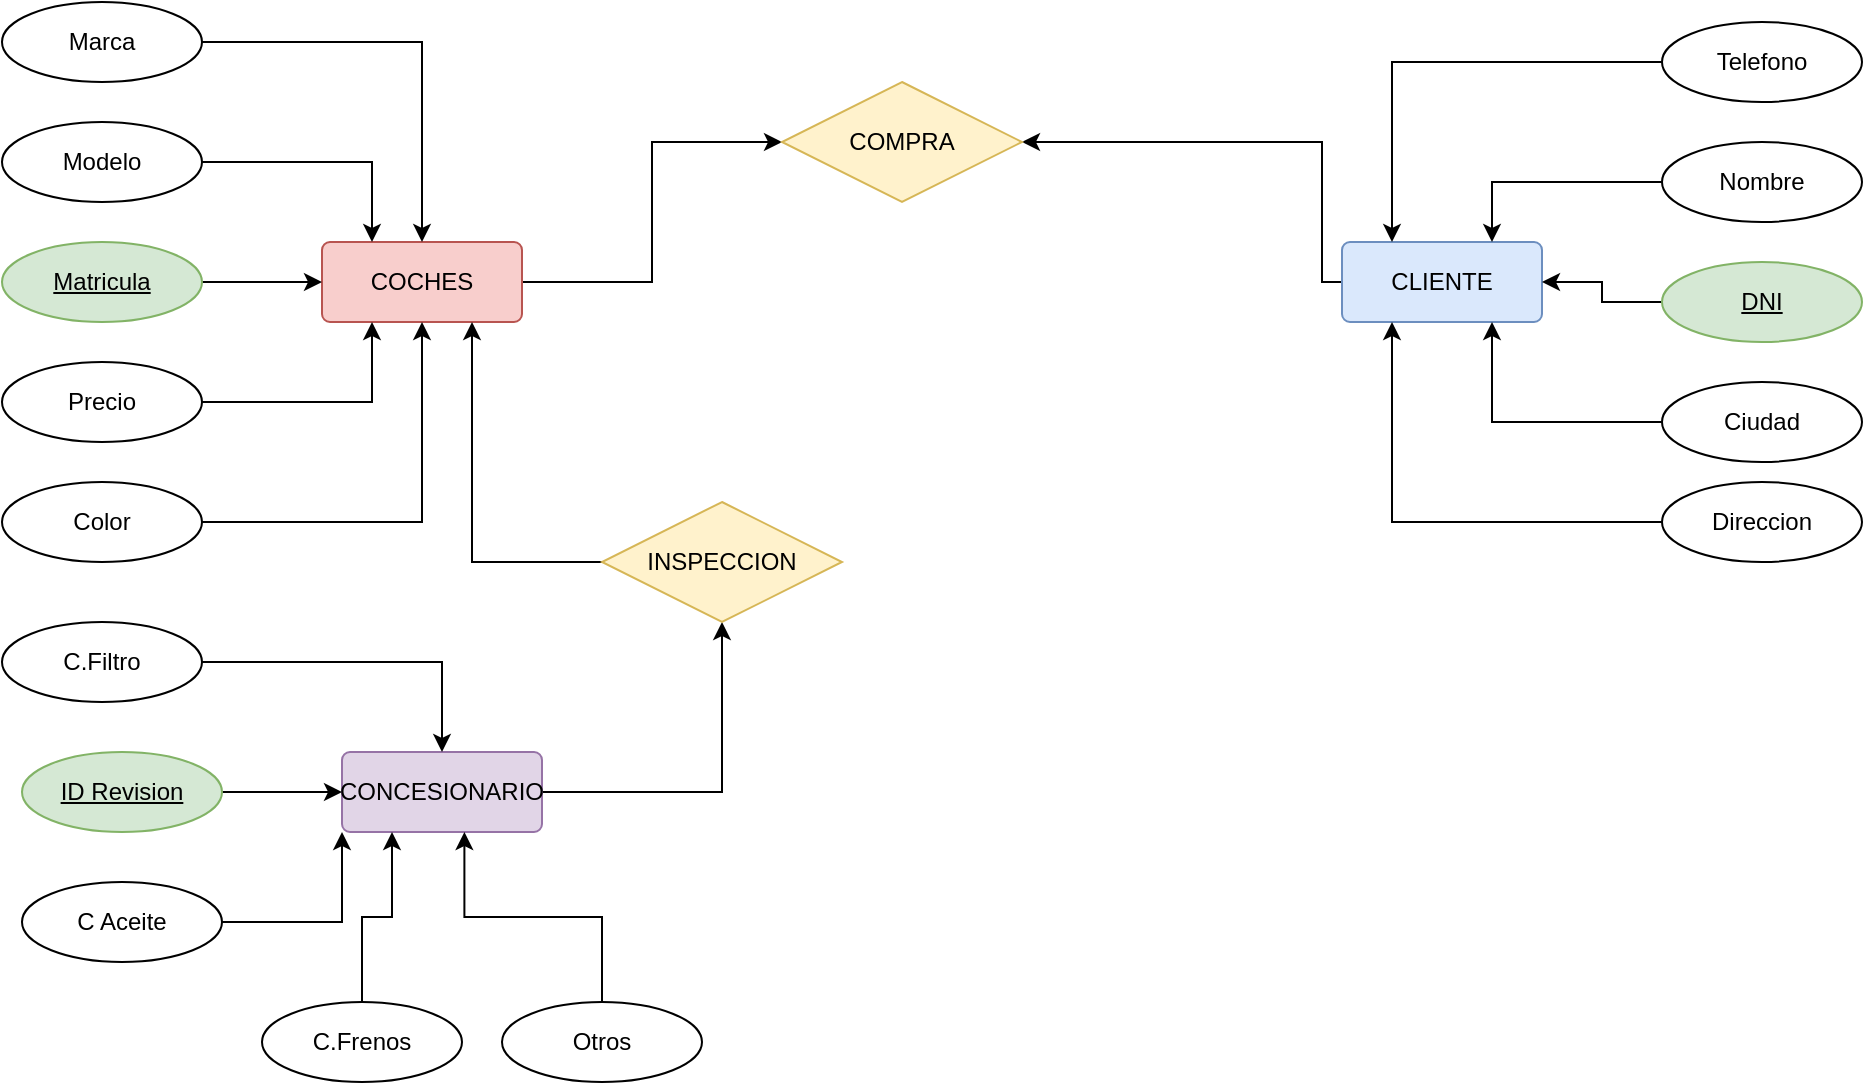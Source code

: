 <mxfile version="21.3.2" type="device">
  <diagram id="R2lEEEUBdFMjLlhIrx00" name="Page-1">
    <mxGraphModel dx="1050" dy="549" grid="1" gridSize="10" guides="1" tooltips="1" connect="1" arrows="1" fold="1" page="1" pageScale="1" pageWidth="1400" pageHeight="850" math="0" shadow="0" extFonts="Permanent Marker^https://fonts.googleapis.com/css?family=Permanent+Marker">
      <root>
        <mxCell id="0" />
        <mxCell id="1" parent="0" />
        <mxCell id="GPrQJZsJpccwq1egciWn-33" style="edgeStyle=orthogonalEdgeStyle;rounded=0;orthogonalLoop=1;jettySize=auto;html=1;entryX=0;entryY=0.5;entryDx=0;entryDy=0;" edge="1" parent="1" source="GPrQJZsJpccwq1egciWn-1" target="GPrQJZsJpccwq1egciWn-27">
          <mxGeometry relative="1" as="geometry" />
        </mxCell>
        <mxCell id="GPrQJZsJpccwq1egciWn-1" value="COCHES" style="rounded=1;arcSize=10;whiteSpace=wrap;html=1;align=center;fillColor=#f8cecc;strokeColor=#b85450;" vertex="1" parent="1">
          <mxGeometry x="170" y="130" width="100" height="40" as="geometry" />
        </mxCell>
        <mxCell id="GPrQJZsJpccwq1egciWn-10" style="edgeStyle=orthogonalEdgeStyle;rounded=0;orthogonalLoop=1;jettySize=auto;html=1;entryX=0.25;entryY=0;entryDx=0;entryDy=0;" edge="1" parent="1" source="GPrQJZsJpccwq1egciWn-3" target="GPrQJZsJpccwq1egciWn-1">
          <mxGeometry relative="1" as="geometry" />
        </mxCell>
        <mxCell id="GPrQJZsJpccwq1egciWn-3" value="Modelo" style="ellipse;whiteSpace=wrap;html=1;align=center;" vertex="1" parent="1">
          <mxGeometry x="10" y="70" width="100" height="40" as="geometry" />
        </mxCell>
        <mxCell id="GPrQJZsJpccwq1egciWn-11" style="edgeStyle=orthogonalEdgeStyle;rounded=0;orthogonalLoop=1;jettySize=auto;html=1;entryX=0;entryY=0.5;entryDx=0;entryDy=0;" edge="1" parent="1" source="GPrQJZsJpccwq1egciWn-5" target="GPrQJZsJpccwq1egciWn-1">
          <mxGeometry relative="1" as="geometry" />
        </mxCell>
        <mxCell id="GPrQJZsJpccwq1egciWn-5" value="Matricula" style="ellipse;whiteSpace=wrap;html=1;align=center;fontStyle=4;fillColor=#d5e8d4;strokeColor=#82b366;" vertex="1" parent="1">
          <mxGeometry x="10" y="130" width="100" height="40" as="geometry" />
        </mxCell>
        <mxCell id="GPrQJZsJpccwq1egciWn-9" style="edgeStyle=orthogonalEdgeStyle;rounded=0;orthogonalLoop=1;jettySize=auto;html=1;entryX=0.5;entryY=0;entryDx=0;entryDy=0;" edge="1" parent="1" source="GPrQJZsJpccwq1egciWn-6" target="GPrQJZsJpccwq1egciWn-1">
          <mxGeometry relative="1" as="geometry" />
        </mxCell>
        <mxCell id="GPrQJZsJpccwq1egciWn-6" value="Marca" style="ellipse;whiteSpace=wrap;html=1;align=center;" vertex="1" parent="1">
          <mxGeometry x="10" y="10" width="100" height="40" as="geometry" />
        </mxCell>
        <mxCell id="GPrQJZsJpccwq1egciWn-13" style="edgeStyle=orthogonalEdgeStyle;rounded=0;orthogonalLoop=1;jettySize=auto;html=1;entryX=0.5;entryY=1;entryDx=0;entryDy=0;" edge="1" parent="1" source="GPrQJZsJpccwq1egciWn-7" target="GPrQJZsJpccwq1egciWn-1">
          <mxGeometry relative="1" as="geometry" />
        </mxCell>
        <mxCell id="GPrQJZsJpccwq1egciWn-7" value="Color" style="ellipse;whiteSpace=wrap;html=1;align=center;" vertex="1" parent="1">
          <mxGeometry x="10" y="250" width="100" height="40" as="geometry" />
        </mxCell>
        <mxCell id="GPrQJZsJpccwq1egciWn-12" style="edgeStyle=orthogonalEdgeStyle;rounded=0;orthogonalLoop=1;jettySize=auto;html=1;entryX=0.25;entryY=1;entryDx=0;entryDy=0;" edge="1" parent="1" source="GPrQJZsJpccwq1egciWn-8" target="GPrQJZsJpccwq1egciWn-1">
          <mxGeometry relative="1" as="geometry" />
        </mxCell>
        <mxCell id="GPrQJZsJpccwq1egciWn-8" value="Precio" style="ellipse;whiteSpace=wrap;html=1;align=center;" vertex="1" parent="1">
          <mxGeometry x="10" y="190" width="100" height="40" as="geometry" />
        </mxCell>
        <mxCell id="GPrQJZsJpccwq1egciWn-32" style="edgeStyle=orthogonalEdgeStyle;rounded=0;orthogonalLoop=1;jettySize=auto;html=1;" edge="1" parent="1" source="GPrQJZsJpccwq1egciWn-14" target="GPrQJZsJpccwq1egciWn-27">
          <mxGeometry relative="1" as="geometry">
            <Array as="points">
              <mxPoint x="670" y="150" />
              <mxPoint x="670" y="80" />
            </Array>
          </mxGeometry>
        </mxCell>
        <mxCell id="GPrQJZsJpccwq1egciWn-14" value="CLIENTE" style="rounded=1;arcSize=10;whiteSpace=wrap;html=1;align=center;fillColor=#dae8fc;strokeColor=#6c8ebf;" vertex="1" parent="1">
          <mxGeometry x="680" y="130" width="100" height="40" as="geometry" />
        </mxCell>
        <mxCell id="GPrQJZsJpccwq1egciWn-22" style="edgeStyle=orthogonalEdgeStyle;rounded=0;orthogonalLoop=1;jettySize=auto;html=1;entryX=0.25;entryY=0;entryDx=0;entryDy=0;" edge="1" parent="1" source="GPrQJZsJpccwq1egciWn-15" target="GPrQJZsJpccwq1egciWn-14">
          <mxGeometry relative="1" as="geometry" />
        </mxCell>
        <mxCell id="GPrQJZsJpccwq1egciWn-15" value="Telefono" style="ellipse;whiteSpace=wrap;html=1;align=center;" vertex="1" parent="1">
          <mxGeometry x="840" y="20" width="100" height="40" as="geometry" />
        </mxCell>
        <mxCell id="GPrQJZsJpccwq1egciWn-21" style="edgeStyle=orthogonalEdgeStyle;rounded=0;orthogonalLoop=1;jettySize=auto;html=1;entryX=0.75;entryY=0;entryDx=0;entryDy=0;" edge="1" parent="1" source="GPrQJZsJpccwq1egciWn-16" target="GPrQJZsJpccwq1egciWn-14">
          <mxGeometry relative="1" as="geometry" />
        </mxCell>
        <mxCell id="GPrQJZsJpccwq1egciWn-16" value="Nombre" style="ellipse;whiteSpace=wrap;html=1;align=center;" vertex="1" parent="1">
          <mxGeometry x="840" y="80" width="100" height="40" as="geometry" />
        </mxCell>
        <mxCell id="GPrQJZsJpccwq1egciWn-20" style="edgeStyle=orthogonalEdgeStyle;rounded=0;orthogonalLoop=1;jettySize=auto;html=1;entryX=1;entryY=0.5;entryDx=0;entryDy=0;" edge="1" parent="1" source="GPrQJZsJpccwq1egciWn-17" target="GPrQJZsJpccwq1egciWn-14">
          <mxGeometry relative="1" as="geometry" />
        </mxCell>
        <mxCell id="GPrQJZsJpccwq1egciWn-17" value="DNI" style="ellipse;whiteSpace=wrap;html=1;align=center;fontStyle=4;fillColor=#d5e8d4;strokeColor=#82b366;" vertex="1" parent="1">
          <mxGeometry x="840" y="140" width="100" height="40" as="geometry" />
        </mxCell>
        <mxCell id="GPrQJZsJpccwq1egciWn-23" style="edgeStyle=orthogonalEdgeStyle;rounded=0;orthogonalLoop=1;jettySize=auto;html=1;entryX=0.75;entryY=1;entryDx=0;entryDy=0;" edge="1" parent="1" source="GPrQJZsJpccwq1egciWn-18" target="GPrQJZsJpccwq1egciWn-14">
          <mxGeometry relative="1" as="geometry" />
        </mxCell>
        <mxCell id="GPrQJZsJpccwq1egciWn-18" value="Ciudad" style="ellipse;whiteSpace=wrap;html=1;align=center;" vertex="1" parent="1">
          <mxGeometry x="840" y="200" width="100" height="40" as="geometry" />
        </mxCell>
        <mxCell id="GPrQJZsJpccwq1egciWn-24" style="edgeStyle=orthogonalEdgeStyle;rounded=0;orthogonalLoop=1;jettySize=auto;html=1;entryX=0.25;entryY=1;entryDx=0;entryDy=0;" edge="1" parent="1" source="GPrQJZsJpccwq1egciWn-19" target="GPrQJZsJpccwq1egciWn-14">
          <mxGeometry relative="1" as="geometry" />
        </mxCell>
        <mxCell id="GPrQJZsJpccwq1egciWn-19" value="Direccion" style="ellipse;whiteSpace=wrap;html=1;align=center;" vertex="1" parent="1">
          <mxGeometry x="840" y="250" width="100" height="40" as="geometry" />
        </mxCell>
        <mxCell id="GPrQJZsJpccwq1egciWn-45" style="edgeStyle=orthogonalEdgeStyle;rounded=0;orthogonalLoop=1;jettySize=auto;html=1;entryX=0.5;entryY=1;entryDx=0;entryDy=0;" edge="1" parent="1" source="GPrQJZsJpccwq1egciWn-25" target="GPrQJZsJpccwq1egciWn-44">
          <mxGeometry relative="1" as="geometry" />
        </mxCell>
        <mxCell id="GPrQJZsJpccwq1egciWn-25" value="CONCESIONARIO" style="rounded=1;arcSize=10;whiteSpace=wrap;html=1;align=center;fillColor=#e1d5e7;strokeColor=#9673a6;" vertex="1" parent="1">
          <mxGeometry x="180" y="385" width="100" height="40" as="geometry" />
        </mxCell>
        <mxCell id="GPrQJZsJpccwq1egciWn-39" style="edgeStyle=orthogonalEdgeStyle;rounded=0;orthogonalLoop=1;jettySize=auto;html=1;" edge="1" parent="1" source="GPrQJZsJpccwq1egciWn-26" target="GPrQJZsJpccwq1egciWn-25">
          <mxGeometry relative="1" as="geometry" />
        </mxCell>
        <mxCell id="GPrQJZsJpccwq1egciWn-26" value="C.Filtro" style="ellipse;whiteSpace=wrap;html=1;align=center;" vertex="1" parent="1">
          <mxGeometry x="10" y="320" width="100" height="40" as="geometry" />
        </mxCell>
        <mxCell id="GPrQJZsJpccwq1egciWn-27" value="COMPRA" style="shape=rhombus;perimeter=rhombusPerimeter;whiteSpace=wrap;html=1;align=center;fillColor=#fff2cc;strokeColor=#d6b656;" vertex="1" parent="1">
          <mxGeometry x="400" y="50" width="120" height="60" as="geometry" />
        </mxCell>
        <mxCell id="GPrQJZsJpccwq1egciWn-41" style="edgeStyle=orthogonalEdgeStyle;rounded=0;orthogonalLoop=1;jettySize=auto;html=1;entryX=0;entryY=1;entryDx=0;entryDy=0;" edge="1" parent="1" source="GPrQJZsJpccwq1egciWn-35" target="GPrQJZsJpccwq1egciWn-25">
          <mxGeometry relative="1" as="geometry" />
        </mxCell>
        <mxCell id="GPrQJZsJpccwq1egciWn-35" value="C Aceite" style="ellipse;whiteSpace=wrap;html=1;align=center;" vertex="1" parent="1">
          <mxGeometry x="20" y="450" width="100" height="40" as="geometry" />
        </mxCell>
        <mxCell id="GPrQJZsJpccwq1egciWn-40" style="edgeStyle=orthogonalEdgeStyle;rounded=0;orthogonalLoop=1;jettySize=auto;html=1;entryX=0;entryY=0.5;entryDx=0;entryDy=0;" edge="1" parent="1" source="GPrQJZsJpccwq1egciWn-36" target="GPrQJZsJpccwq1egciWn-25">
          <mxGeometry relative="1" as="geometry" />
        </mxCell>
        <mxCell id="GPrQJZsJpccwq1egciWn-36" value="ID Revision" style="ellipse;whiteSpace=wrap;html=1;align=center;fontStyle=4;fillColor=#d5e8d4;strokeColor=#82b366;" vertex="1" parent="1">
          <mxGeometry x="20" y="385" width="100" height="40" as="geometry" />
        </mxCell>
        <mxCell id="GPrQJZsJpccwq1egciWn-42" style="edgeStyle=orthogonalEdgeStyle;rounded=0;orthogonalLoop=1;jettySize=auto;html=1;entryX=0.25;entryY=1;entryDx=0;entryDy=0;" edge="1" parent="1" source="GPrQJZsJpccwq1egciWn-37" target="GPrQJZsJpccwq1egciWn-25">
          <mxGeometry relative="1" as="geometry" />
        </mxCell>
        <mxCell id="GPrQJZsJpccwq1egciWn-37" value="C.Frenos" style="ellipse;whiteSpace=wrap;html=1;align=center;" vertex="1" parent="1">
          <mxGeometry x="140" y="510" width="100" height="40" as="geometry" />
        </mxCell>
        <mxCell id="GPrQJZsJpccwq1egciWn-43" style="edgeStyle=orthogonalEdgeStyle;rounded=0;orthogonalLoop=1;jettySize=auto;html=1;entryX=0.612;entryY=1;entryDx=0;entryDy=0;entryPerimeter=0;" edge="1" parent="1" source="GPrQJZsJpccwq1egciWn-38" target="GPrQJZsJpccwq1egciWn-25">
          <mxGeometry relative="1" as="geometry" />
        </mxCell>
        <mxCell id="GPrQJZsJpccwq1egciWn-38" value="Otros" style="ellipse;whiteSpace=wrap;html=1;align=center;" vertex="1" parent="1">
          <mxGeometry x="260" y="510" width="100" height="40" as="geometry" />
        </mxCell>
        <mxCell id="GPrQJZsJpccwq1egciWn-46" style="edgeStyle=orthogonalEdgeStyle;rounded=0;orthogonalLoop=1;jettySize=auto;html=1;entryX=0.75;entryY=1;entryDx=0;entryDy=0;" edge="1" parent="1" source="GPrQJZsJpccwq1egciWn-44" target="GPrQJZsJpccwq1egciWn-1">
          <mxGeometry relative="1" as="geometry" />
        </mxCell>
        <mxCell id="GPrQJZsJpccwq1egciWn-44" value="INSPECCION" style="shape=rhombus;perimeter=rhombusPerimeter;whiteSpace=wrap;html=1;align=center;fillColor=#fff2cc;strokeColor=#d6b656;" vertex="1" parent="1">
          <mxGeometry x="310" y="260" width="120" height="60" as="geometry" />
        </mxCell>
      </root>
    </mxGraphModel>
  </diagram>
</mxfile>
